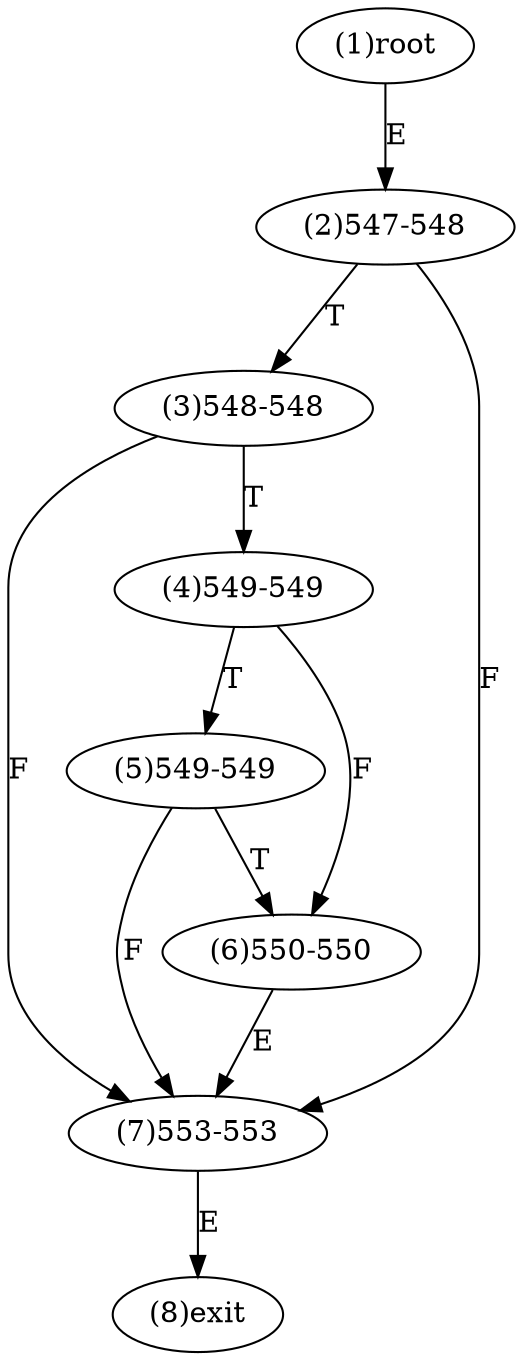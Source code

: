 digraph "" { 
1[ label="(1)root"];
2[ label="(2)547-548"];
3[ label="(3)548-548"];
4[ label="(4)549-549"];
5[ label="(5)549-549"];
6[ label="(6)550-550"];
7[ label="(7)553-553"];
8[ label="(8)exit"];
1->2[ label="E"];
2->7[ label="F"];
2->3[ label="T"];
3->7[ label="F"];
3->4[ label="T"];
4->6[ label="F"];
4->5[ label="T"];
5->7[ label="F"];
5->6[ label="T"];
6->7[ label="E"];
7->8[ label="E"];
}